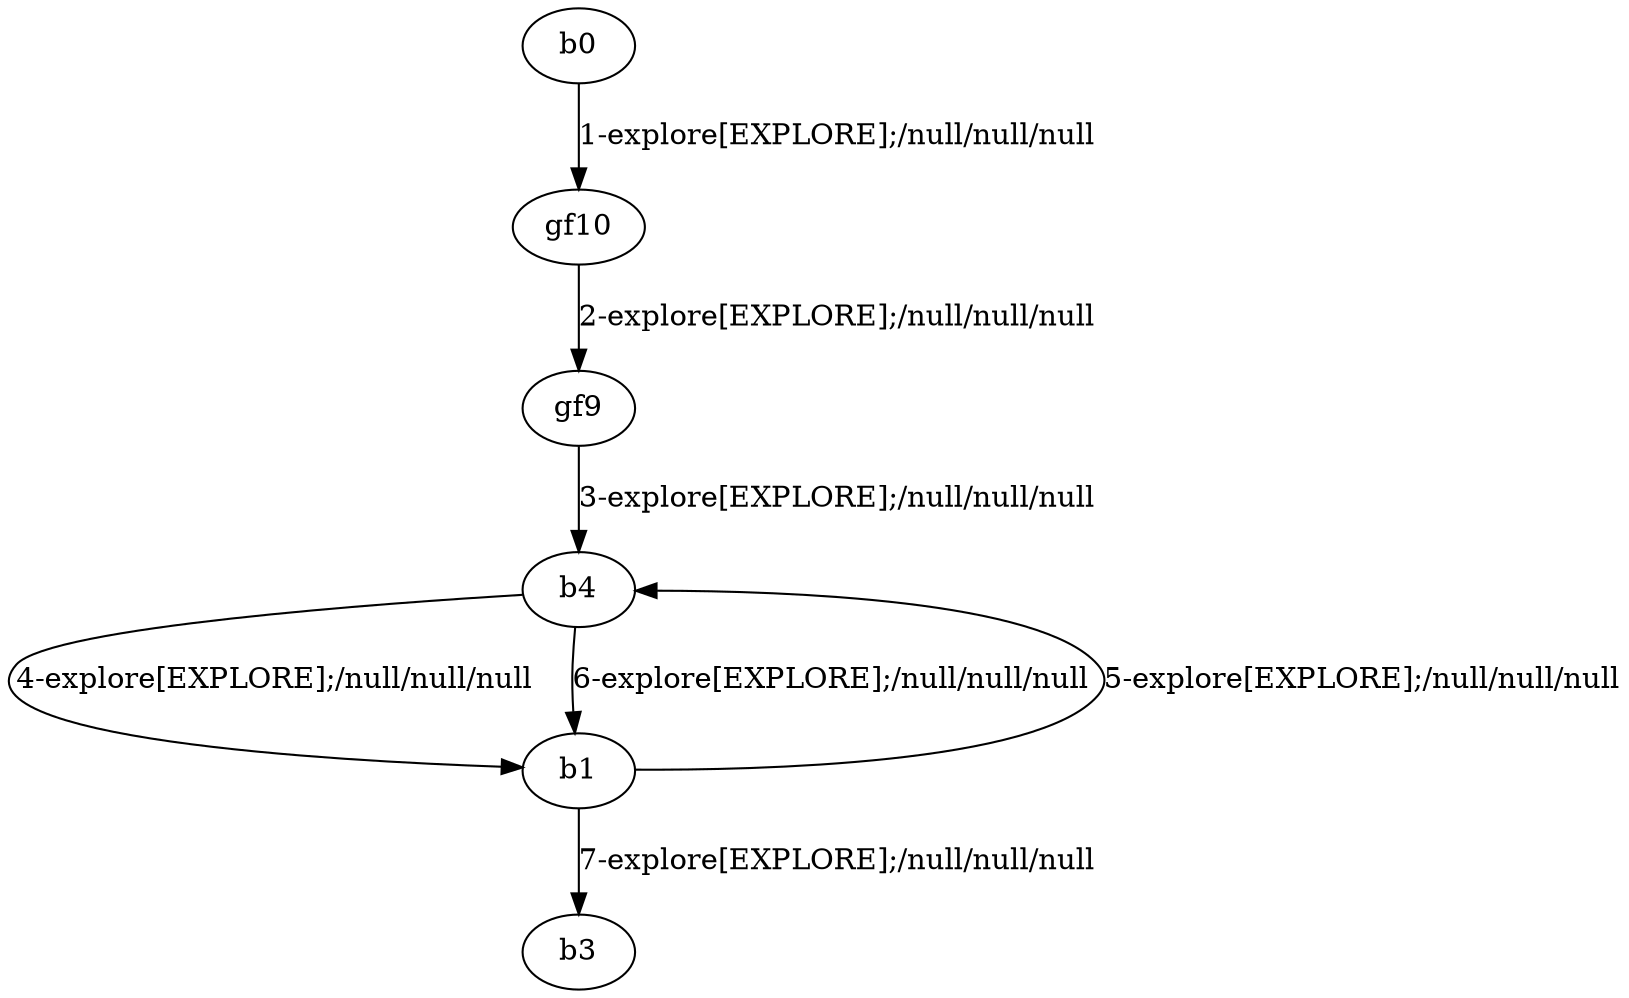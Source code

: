 # Total number of goals covered by this test: 3
# b4 --> b1
# gf10 --> gf9
# b1 --> b4

digraph g {
"b0" -> "gf10" [label = "1-explore[EXPLORE];/null/null/null"];
"gf10" -> "gf9" [label = "2-explore[EXPLORE];/null/null/null"];
"gf9" -> "b4" [label = "3-explore[EXPLORE];/null/null/null"];
"b4" -> "b1" [label = "4-explore[EXPLORE];/null/null/null"];
"b1" -> "b4" [label = "5-explore[EXPLORE];/null/null/null"];
"b4" -> "b1" [label = "6-explore[EXPLORE];/null/null/null"];
"b1" -> "b3" [label = "7-explore[EXPLORE];/null/null/null"];
}